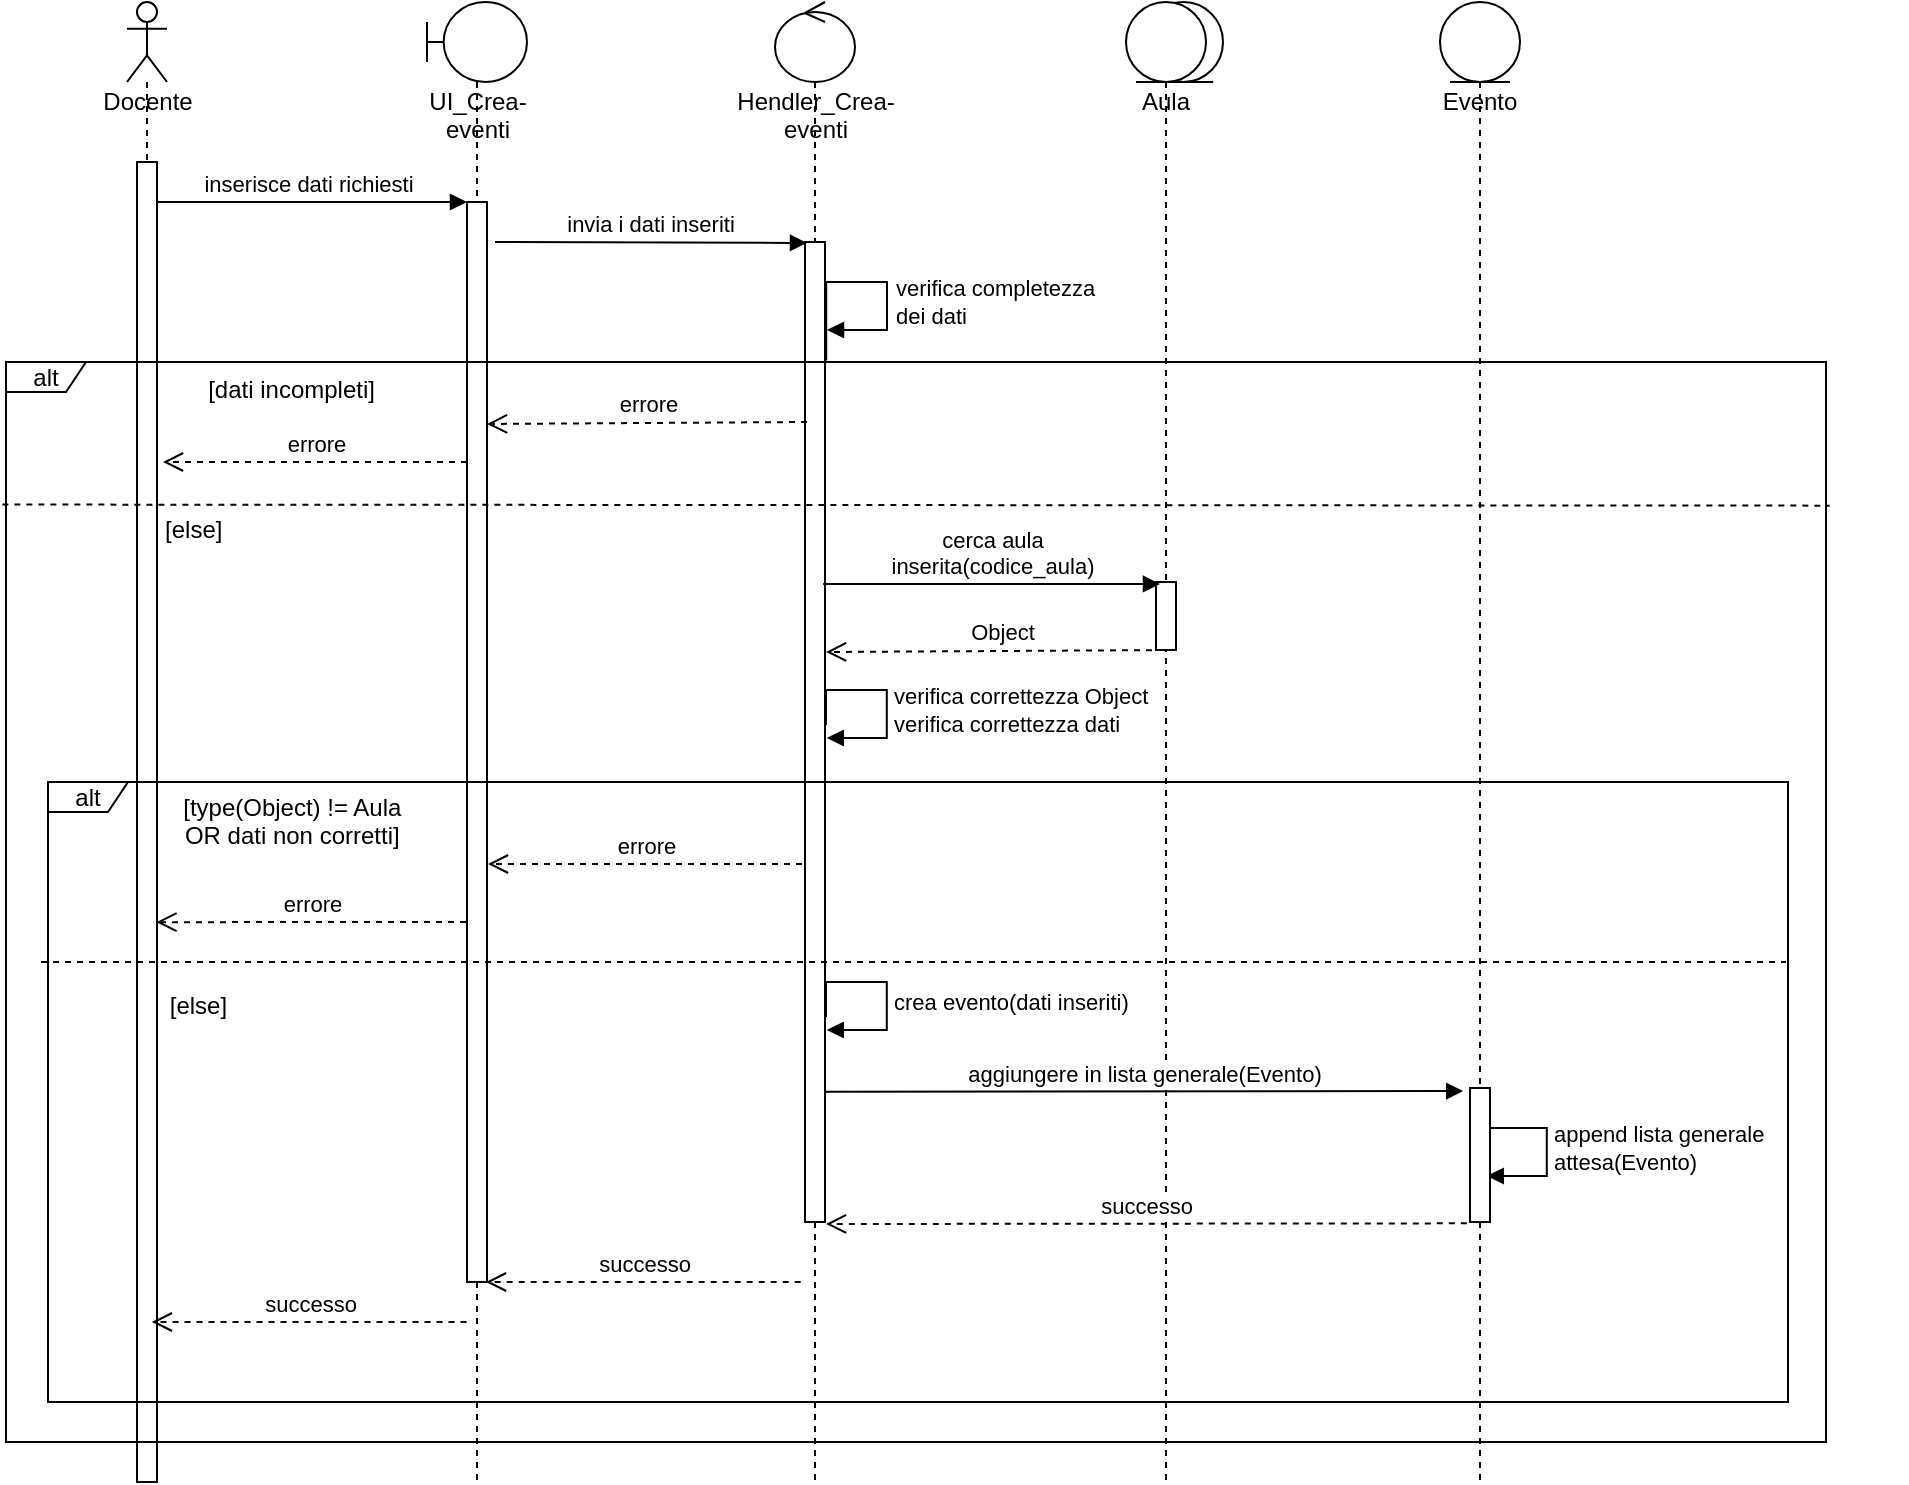 <mxfile version="14.3.0" type="device"><diagram id="49rFbYeWxHXIaBq9rLop" name="Page-1"><mxGraphModel dx="1038" dy="552" grid="1" gridSize="10" guides="1" tooltips="1" connect="1" arrows="1" fold="1" page="1" pageScale="1" pageWidth="827" pageHeight="1169" math="0" shadow="0"><root><mxCell id="0"/><mxCell id="1" parent="0"/><mxCell id="ci1y_BeAe-5PQJ0PXgPx-1" value="inserisce dati richiesti" style="html=1;verticalAlign=bottom;endArrow=block;" edge="1" parent="1" target="ci1y_BeAe-5PQJ0PXgPx-4"><mxGeometry width="80" relative="1" as="geometry"><mxPoint x="180" y="140" as="sourcePoint"/><mxPoint x="320.5" y="120" as="targetPoint"/><Array as="points"><mxPoint x="290" y="140"/></Array></mxGeometry></mxCell><mxCell id="ci1y_BeAe-5PQJ0PXgPx-2" value="" style="ellipse;shape=umlEntity;whiteSpace=wrap;html=1;" vertex="1" parent="1"><mxGeometry x="679" y="40" width="39.5" height="40" as="geometry"/></mxCell><mxCell id="ci1y_BeAe-5PQJ0PXgPx-3" value="UI_Crea-eventi" style="shape=umlLifeline;participant=umlBoundary;perimeter=lifelinePerimeter;whiteSpace=wrap;html=1;container=1;collapsible=0;recursiveResize=0;verticalAlign=top;spacingTop=36;outlineConnect=0;" vertex="1" parent="1"><mxGeometry x="320.5" y="40" width="50" height="740" as="geometry"/></mxCell><mxCell id="ci1y_BeAe-5PQJ0PXgPx-4" value="" style="html=1;points=[];perimeter=orthogonalPerimeter;" vertex="1" parent="ci1y_BeAe-5PQJ0PXgPx-3"><mxGeometry x="20" y="100" width="10" height="540" as="geometry"/></mxCell><mxCell id="ci1y_BeAe-5PQJ0PXgPx-5" value="Aula" style="shape=umlLifeline;participant=umlEntity;perimeter=lifelinePerimeter;whiteSpace=wrap;html=1;container=1;collapsible=0;recursiveResize=0;verticalAlign=top;spacingTop=36;outlineConnect=0;" vertex="1" parent="1"><mxGeometry x="670" y="40" width="40" height="740" as="geometry"/></mxCell><mxCell id="ci1y_BeAe-5PQJ0PXgPx-6" value="" style="html=1;points=[];perimeter=orthogonalPerimeter;" vertex="1" parent="ci1y_BeAe-5PQJ0PXgPx-5"><mxGeometry x="15" y="290" width="10" height="34" as="geometry"/></mxCell><mxCell id="ci1y_BeAe-5PQJ0PXgPx-7" value="Hendler_Crea-eventi" style="shape=umlLifeline;participant=umlControl;perimeter=lifelinePerimeter;whiteSpace=wrap;html=1;container=1;collapsible=0;recursiveResize=0;verticalAlign=top;spacingTop=36;outlineConnect=0;" vertex="1" parent="1"><mxGeometry x="494.5" y="40" width="40" height="740" as="geometry"/></mxCell><mxCell id="ci1y_BeAe-5PQJ0PXgPx-8" value="" style="html=1;points=[];perimeter=orthogonalPerimeter;" vertex="1" parent="ci1y_BeAe-5PQJ0PXgPx-7"><mxGeometry x="15" y="120" width="10" height="490" as="geometry"/></mxCell><mxCell id="ci1y_BeAe-5PQJ0PXgPx-9" value="verifica completezza&lt;br&gt;dei dati" style="html=1;align=left;spacingLeft=2;endArrow=block;rounded=0;edgeStyle=orthogonalEdgeStyle;exitX=1.06;exitY=0.121;exitDx=0;exitDy=0;exitPerimeter=0;" edge="1" parent="ci1y_BeAe-5PQJ0PXgPx-7" source="ci1y_BeAe-5PQJ0PXgPx-8"><mxGeometry x="0.288" relative="1" as="geometry"><mxPoint x="46" y="140" as="sourcePoint"/><Array as="points"><mxPoint x="26" y="140"/><mxPoint x="56" y="140"/><mxPoint x="56" y="164"/></Array><mxPoint x="26" y="164" as="targetPoint"/><mxPoint as="offset"/></mxGeometry></mxCell><mxCell id="ci1y_BeAe-5PQJ0PXgPx-10" value="Docente" style="shape=umlLifeline;participant=umlActor;perimeter=lifelinePerimeter;whiteSpace=wrap;html=1;container=1;collapsible=0;recursiveResize=0;verticalAlign=top;spacingTop=36;outlineConnect=0;" vertex="1" parent="1"><mxGeometry x="170.5" y="40" width="20" height="740" as="geometry"/></mxCell><mxCell id="ci1y_BeAe-5PQJ0PXgPx-11" value="" style="html=1;points=[];perimeter=orthogonalPerimeter;" vertex="1" parent="ci1y_BeAe-5PQJ0PXgPx-10"><mxGeometry x="5" y="80" width="10" height="660" as="geometry"/></mxCell><mxCell id="ci1y_BeAe-5PQJ0PXgPx-12" value="invia i dati inseriti" style="html=1;verticalAlign=bottom;endArrow=block;entryX=0.1;entryY=0.001;entryDx=0;entryDy=0;entryPerimeter=0;" edge="1" parent="1" target="ci1y_BeAe-5PQJ0PXgPx-8"><mxGeometry width="80" relative="1" as="geometry"><mxPoint x="354.5" y="160" as="sourcePoint"/><mxPoint x="505.3" y="140.08" as="targetPoint"/></mxGeometry></mxCell><mxCell id="ci1y_BeAe-5PQJ0PXgPx-13" value="" style="endArrow=none;dashed=1;endFill=0;endSize=12;html=1;entryX=1.002;entryY=0.133;entryDx=0;entryDy=0;entryPerimeter=0;exitX=-0.002;exitY=0.132;exitDx=0;exitDy=0;exitPerimeter=0;" edge="1" parent="1" source="ci1y_BeAe-5PQJ0PXgPx-14" target="ci1y_BeAe-5PQJ0PXgPx-14"><mxGeometry x="131" y="220" width="160" as="geometry"><mxPoint x="129.515" y="284.499" as="sourcePoint"/><mxPoint x="528.515" y="284.499" as="targetPoint"/></mxGeometry></mxCell><mxCell id="ci1y_BeAe-5PQJ0PXgPx-14" value="alt" style="shape=umlFrame;whiteSpace=wrap;html=1;width=40;height=15;" vertex="1" parent="1"><mxGeometry x="110" y="220" width="910" height="540" as="geometry"/></mxCell><mxCell id="ci1y_BeAe-5PQJ0PXgPx-15" value="" style="group" vertex="1" connectable="0" parent="1"><mxGeometry x="131" y="400" width="929" height="310" as="geometry"/></mxCell><mxCell id="ci1y_BeAe-5PQJ0PXgPx-16" value="alt" style="shape=umlFrame;whiteSpace=wrap;html=1;width=40;height=15;" vertex="1" parent="ci1y_BeAe-5PQJ0PXgPx-15"><mxGeometry y="30" width="870" height="310" as="geometry"/></mxCell><mxCell id="ci1y_BeAe-5PQJ0PXgPx-17" value="" style="endArrow=none;dashed=1;endFill=0;endSize=12;html=1;" edge="1" parent="ci1y_BeAe-5PQJ0PXgPx-15"><mxGeometry width="160" relative="1" as="geometry"><mxPoint x="-3.458" y="119.996" as="sourcePoint"/><mxPoint x="869" y="120" as="targetPoint"/></mxGeometry></mxCell><mxCell id="ci1y_BeAe-5PQJ0PXgPx-18" value="[else]" style="text;align=center;fontStyle=0;verticalAlign=middle;spacingLeft=3;spacingRight=3;strokeColor=none;rotatable=0;points=[[0,0.5],[1,0.5]];portConstraint=eastwest;" vertex="1" parent="ci1y_BeAe-5PQJ0PXgPx-15"><mxGeometry x="-17.001" y="110" width="184.417" height="62" as="geometry"/></mxCell><mxCell id="ci1y_BeAe-5PQJ0PXgPx-19" value="[type(Object) != Aula&#10;OR dati non corretti]" style="text;align=center;fontStyle=0;verticalAlign=middle;spacingLeft=3;spacingRight=3;strokeColor=none;rotatable=0;points=[[0,0.5],[1,0.5]];portConstraint=eastwest;" vertex="1" parent="ci1y_BeAe-5PQJ0PXgPx-15"><mxGeometry x="29.005" y="20" width="186.266" height="57.571" as="geometry"/></mxCell><mxCell id="ci1y_BeAe-5PQJ0PXgPx-20" value="successo" style="html=1;verticalAlign=bottom;endArrow=open;dashed=1;endSize=8;entryX=1.04;entryY=0.66;entryDx=0;entryDy=0;entryPerimeter=0;exitX=0.953;exitY=0.611;exitDx=0;exitDy=0;exitPerimeter=0;" edge="1" parent="ci1y_BeAe-5PQJ0PXgPx-15"><mxGeometry relative="1" as="geometry"><mxPoint x="376.346" y="280.01" as="sourcePoint"/><mxPoint x="219.0" y="280.0" as="targetPoint"/></mxGeometry></mxCell><mxCell id="ci1y_BeAe-5PQJ0PXgPx-21" value="successo" style="html=1;verticalAlign=bottom;endArrow=open;dashed=1;endSize=8;entryX=1.04;entryY=0.66;entryDx=0;entryDy=0;entryPerimeter=0;exitX=0.953;exitY=0.611;exitDx=0;exitDy=0;exitPerimeter=0;" edge="1" parent="ci1y_BeAe-5PQJ0PXgPx-15"><mxGeometry relative="1" as="geometry"><mxPoint x="209.266" y="300.01" as="sourcePoint"/><mxPoint x="51.92" y="300" as="targetPoint"/></mxGeometry></mxCell><mxCell id="ci1y_BeAe-5PQJ0PXgPx-22" value="crea evento(dati inseriti)" style="html=1;align=left;spacingLeft=2;endArrow=block;rounded=0;edgeStyle=orthogonalEdgeStyle;exitX=1.06;exitY=0.121;exitDx=0;exitDy=0;exitPerimeter=0;" edge="1" parent="ci1y_BeAe-5PQJ0PXgPx-15"><mxGeometry x="0.137" relative="1" as="geometry"><mxPoint x="389" y="147.51" as="sourcePoint"/><Array as="points"><mxPoint x="389.4" y="130"/><mxPoint x="419.4" y="130"/><mxPoint x="419.4" y="154"/></Array><mxPoint x="389.4" y="154" as="targetPoint"/><mxPoint as="offset"/></mxGeometry></mxCell><mxCell id="ci1y_BeAe-5PQJ0PXgPx-23" value="aggiungere in lista generale(Evento)" style="html=1;verticalAlign=bottom;endArrow=block;entryX=-0.34;entryY=0.015;entryDx=0;entryDy=0;entryPerimeter=0;" edge="1" parent="ci1y_BeAe-5PQJ0PXgPx-15"><mxGeometry width="80" relative="1" as="geometry"><mxPoint x="389" y="184.9" as="sourcePoint"/><mxPoint x="707.6" y="184.5" as="targetPoint"/></mxGeometry></mxCell><mxCell id="ci1y_BeAe-5PQJ0PXgPx-24" value="append lista generale&lt;br&gt;attesa(Evento)" style="html=1;align=left;spacingLeft=2;endArrow=block;rounded=0;edgeStyle=orthogonalEdgeStyle;exitX=1.06;exitY=0.121;exitDx=0;exitDy=0;exitPerimeter=0;" edge="1" parent="ci1y_BeAe-5PQJ0PXgPx-15"><mxGeometry x="0.137" relative="1" as="geometry"><mxPoint x="719" y="220.51" as="sourcePoint"/><Array as="points"><mxPoint x="719.4" y="203"/><mxPoint x="749.4" y="203"/><mxPoint x="749.4" y="227"/></Array><mxPoint x="719.4" y="227" as="targetPoint"/><mxPoint as="offset"/></mxGeometry></mxCell><mxCell id="ci1y_BeAe-5PQJ0PXgPx-25" value="errore" style="html=1;verticalAlign=bottom;endArrow=open;dashed=1;endSize=8;" edge="1" parent="1"><mxGeometry relative="1" as="geometry"><mxPoint x="510.5" y="250" as="sourcePoint"/><mxPoint x="350.5" y="251" as="targetPoint"/></mxGeometry></mxCell><mxCell id="ci1y_BeAe-5PQJ0PXgPx-26" value="errore" style="html=1;verticalAlign=bottom;endArrow=open;dashed=1;endSize=8;" edge="1" parent="1"><mxGeometry relative="1" as="geometry"><mxPoint x="340.5" y="270" as="sourcePoint"/><mxPoint x="188.5" y="270" as="targetPoint"/></mxGeometry></mxCell><mxCell id="ci1y_BeAe-5PQJ0PXgPx-27" value="cerca aula&lt;br&gt;inserita(codice_aula)" style="html=1;verticalAlign=bottom;endArrow=block;exitX=1.01;exitY=0.474;exitDx=0;exitDy=0;exitPerimeter=0;" edge="1" parent="1"><mxGeometry width="80" relative="1" as="geometry"><mxPoint x="518.6" y="330.94" as="sourcePoint"/><mxPoint x="687" y="331" as="targetPoint"/></mxGeometry></mxCell><mxCell id="ci1y_BeAe-5PQJ0PXgPx-28" value="Object" style="html=1;verticalAlign=bottom;endArrow=open;dashed=1;endSize=8;" edge="1" parent="1"><mxGeometry relative="1" as="geometry"><mxPoint x="695" y="364" as="sourcePoint"/><mxPoint x="520" y="365" as="targetPoint"/></mxGeometry></mxCell><mxCell id="ci1y_BeAe-5PQJ0PXgPx-29" value="[else]" style="text;align=center;fontStyle=0;verticalAlign=middle;spacingLeft=3;spacingRight=3;strokeColor=none;rotatable=0;points=[[0,0.5],[1,0.5]];portConstraint=eastwest;" vertex="1" parent="1"><mxGeometry x="164.292" y="290" width="79.206" height="26" as="geometry"/></mxCell><mxCell id="ci1y_BeAe-5PQJ0PXgPx-30" value="[dati incompleti]" style="text;align=center;fontStyle=0;verticalAlign=middle;spacingLeft=3;spacingRight=3;strokeColor=none;rotatable=0;points=[[0,0.5],[1,0.5]];portConstraint=eastwest;" vertex="1" parent="1"><mxGeometry x="213.176" y="220" width="79.206" height="26" as="geometry"/></mxCell><mxCell id="ci1y_BeAe-5PQJ0PXgPx-31" value="verifica correttezza Object&lt;br&gt;verifica correttezza dati" style="html=1;align=left;spacingLeft=2;endArrow=block;rounded=0;edgeStyle=orthogonalEdgeStyle;exitX=1.06;exitY=0.121;exitDx=0;exitDy=0;exitPerimeter=0;" edge="1" parent="1"><mxGeometry x="0.137" relative="1" as="geometry"><mxPoint x="520.0" y="401.51" as="sourcePoint"/><Array as="points"><mxPoint x="520.4" y="384"/><mxPoint x="550.4" y="384"/><mxPoint x="550.4" y="408"/></Array><mxPoint x="520.4" y="408" as="targetPoint"/><mxPoint as="offset"/></mxGeometry></mxCell><mxCell id="ci1y_BeAe-5PQJ0PXgPx-32" value="errore" style="html=1;verticalAlign=bottom;endArrow=open;dashed=1;endSize=8;entryX=0.97;entryY=0.547;entryDx=0;entryDy=0;entryPerimeter=0;" edge="1" parent="1"><mxGeometry relative="1" as="geometry"><mxPoint x="340" y="500" as="sourcePoint"/><mxPoint x="185.2" y="500.08" as="targetPoint"/></mxGeometry></mxCell><mxCell id="ci1y_BeAe-5PQJ0PXgPx-33" value="errore" style="html=1;verticalAlign=bottom;endArrow=open;dashed=1;endSize=8;" edge="1" parent="1"><mxGeometry relative="1" as="geometry"><mxPoint x="508" y="471" as="sourcePoint"/><mxPoint x="351" y="471" as="targetPoint"/></mxGeometry></mxCell><mxCell id="ci1y_BeAe-5PQJ0PXgPx-34" value="Evento" style="shape=umlLifeline;participant=umlEntity;perimeter=lifelinePerimeter;whiteSpace=wrap;html=1;container=1;collapsible=0;recursiveResize=0;verticalAlign=top;spacingTop=36;outlineConnect=0;" vertex="1" parent="1"><mxGeometry x="827" y="40" width="40" height="740" as="geometry"/></mxCell><mxCell id="ci1y_BeAe-5PQJ0PXgPx-35" value="" style="html=1;points=[];perimeter=orthogonalPerimeter;" vertex="1" parent="ci1y_BeAe-5PQJ0PXgPx-34"><mxGeometry x="15" y="543" width="10" height="67" as="geometry"/></mxCell><mxCell id="ci1y_BeAe-5PQJ0PXgPx-36" value="successo" style="html=1;verticalAlign=bottom;endArrow=open;dashed=1;endSize=8;exitX=-0.16;exitY=1.01;exitDx=0;exitDy=0;exitPerimeter=0;" edge="1" parent="1" source="ci1y_BeAe-5PQJ0PXgPx-35"><mxGeometry relative="1" as="geometry"><mxPoint x="847.346" y="650.01" as="sourcePoint"/><mxPoint x="520" y="651" as="targetPoint"/></mxGeometry></mxCell></root></mxGraphModel></diagram></mxfile>